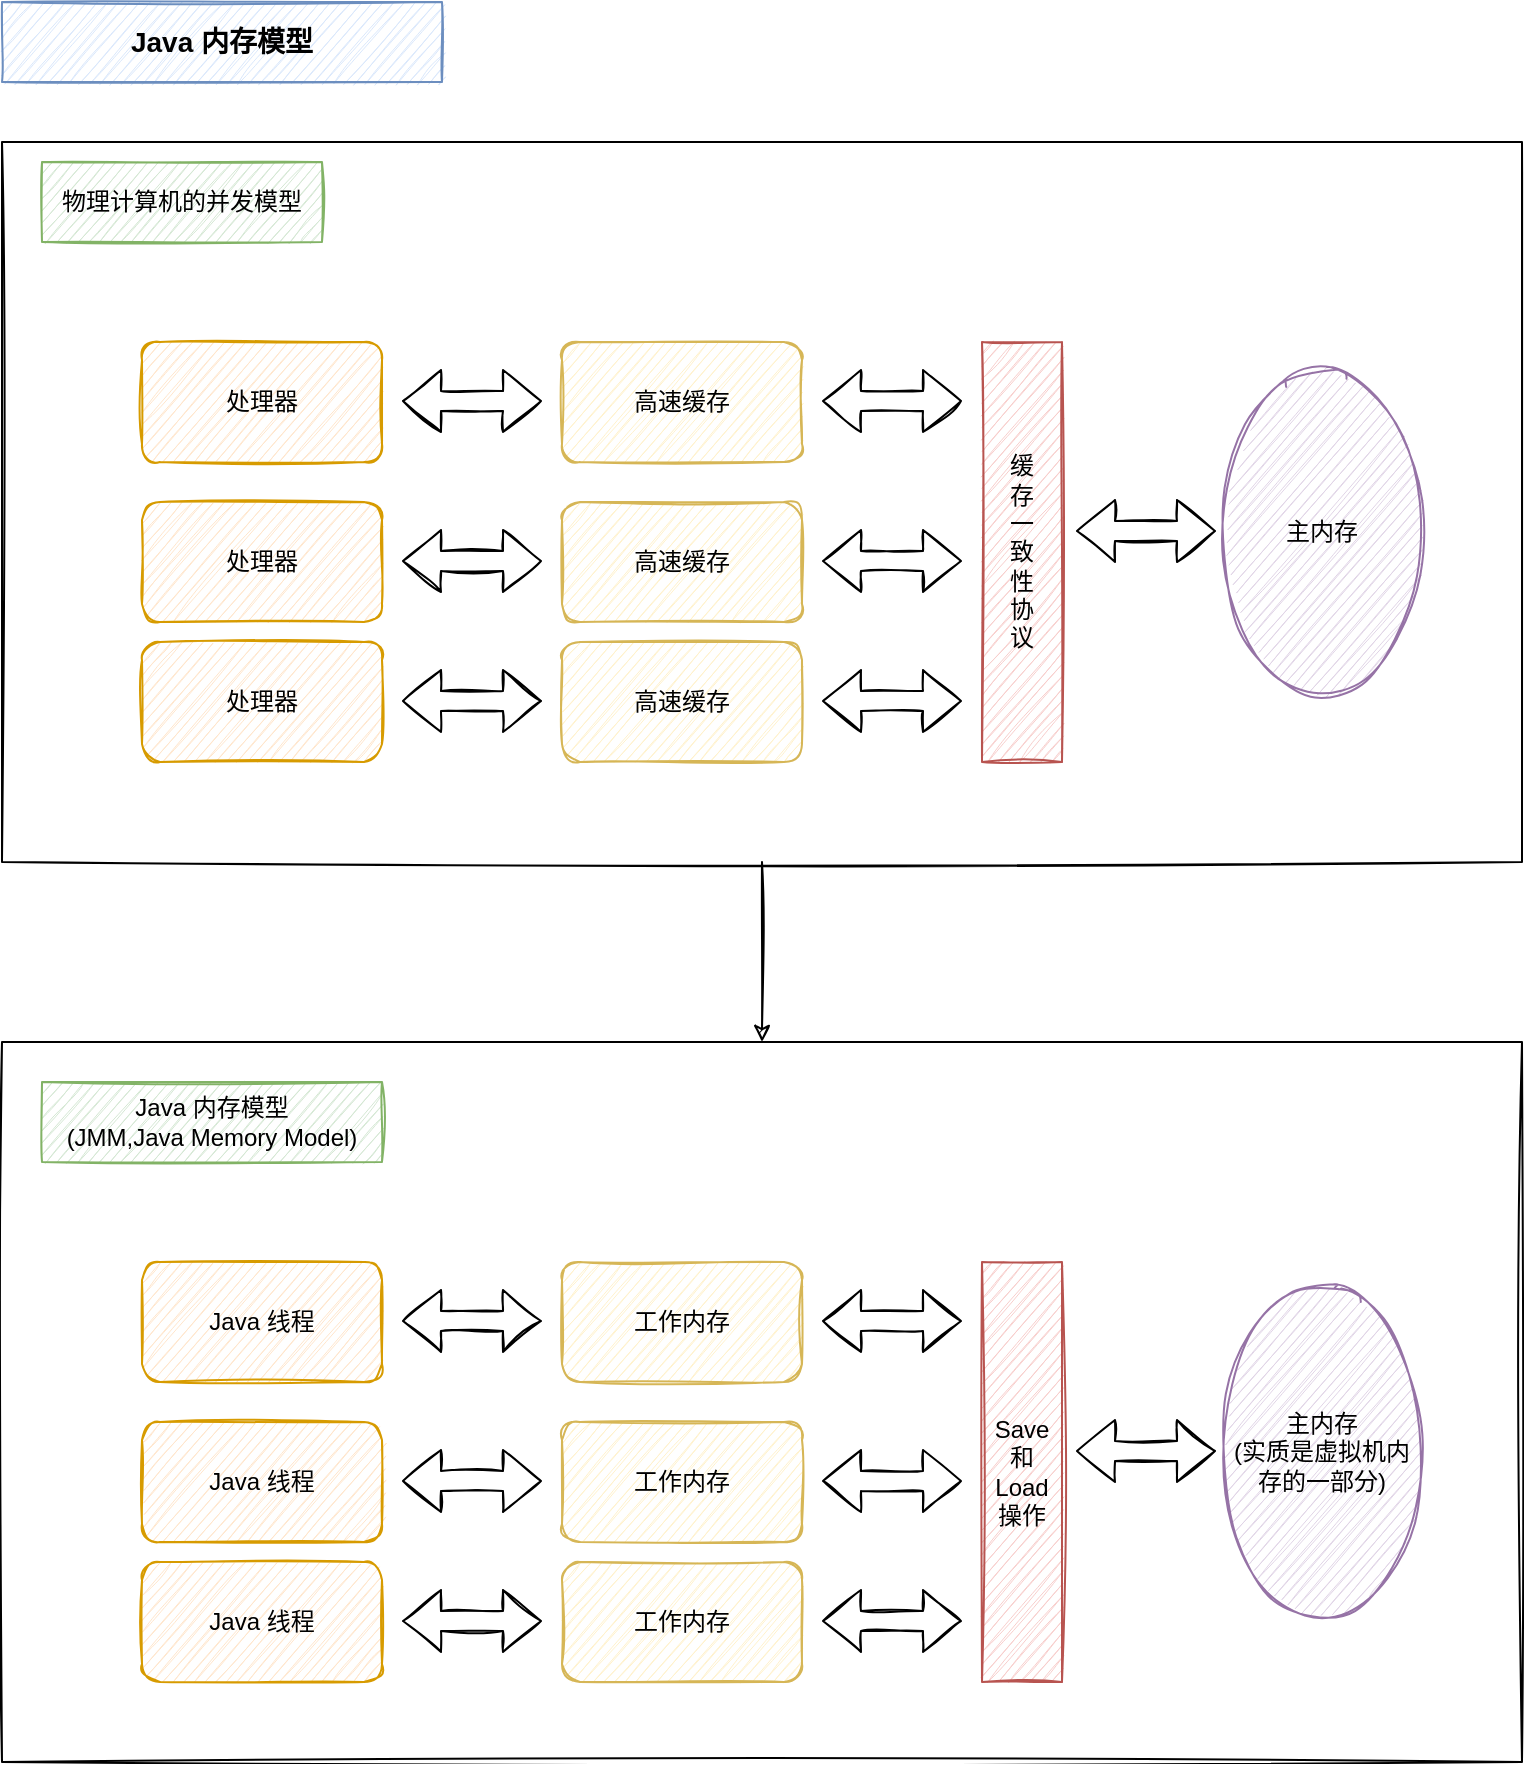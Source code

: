 <mxfile version="14.4.2" type="github">
  <diagram id="Z_6aMMrOGbZZ-wcmKmzK" name="Page-1">
    <mxGraphModel dx="868" dy="394" grid="1" gridSize="10" guides="1" tooltips="1" connect="1" arrows="1" fold="1" page="1" pageScale="1" pageWidth="827" pageHeight="1169" math="0" shadow="0">
      <root>
        <mxCell id="0" />
        <mxCell id="1" parent="0" />
        <mxCell id="CbdLgMKPL1blzFuqr_KG-42" value="" style="rounded=0;whiteSpace=wrap;html=1;shadow=0;sketch=1;fillColor=none;" vertex="1" parent="1">
          <mxGeometry x="30" y="80" width="760" height="360" as="geometry" />
        </mxCell>
        <mxCell id="CbdLgMKPL1blzFuqr_KG-43" value="" style="rounded=0;whiteSpace=wrap;html=1;shadow=0;sketch=1;fillColor=none;" vertex="1" parent="1">
          <mxGeometry x="30" y="530" width="760" height="360" as="geometry" />
        </mxCell>
        <mxCell id="CbdLgMKPL1blzFuqr_KG-1" value="&lt;font style=&quot;font-size: 14px&quot;&gt;&lt;b&gt;Java 内存模型&lt;/b&gt;&lt;/font&gt;" style="rounded=0;whiteSpace=wrap;html=1;fillColor=#dae8fc;strokeColor=#6c8ebf;sketch=1;" vertex="1" parent="1">
          <mxGeometry x="30" y="10" width="220" height="40" as="geometry" />
        </mxCell>
        <mxCell id="CbdLgMKPL1blzFuqr_KG-2" value="物理计算机的并发模型" style="rounded=0;whiteSpace=wrap;html=1;fillColor=#d5e8d4;strokeColor=#82b366;sketch=1;" vertex="1" parent="1">
          <mxGeometry x="50" y="90" width="140" height="40" as="geometry" />
        </mxCell>
        <mxCell id="CbdLgMKPL1blzFuqr_KG-3" value="处理器" style="rounded=1;whiteSpace=wrap;html=1;fillColor=#ffe6cc;strokeColor=#d79b00;sketch=1;" vertex="1" parent="1">
          <mxGeometry x="100" y="180" width="120" height="60" as="geometry" />
        </mxCell>
        <mxCell id="CbdLgMKPL1blzFuqr_KG-4" value="" style="shape=flexArrow;endArrow=classic;startArrow=classic;html=1;sketch=1;" edge="1" parent="1">
          <mxGeometry width="50" height="50" relative="1" as="geometry">
            <mxPoint x="230" y="209.5" as="sourcePoint" />
            <mxPoint x="300" y="209.5" as="targetPoint" />
          </mxGeometry>
        </mxCell>
        <mxCell id="CbdLgMKPL1blzFuqr_KG-5" value="高速缓存" style="rounded=1;whiteSpace=wrap;html=1;fillColor=#fff2cc;strokeColor=#d6b656;shadow=0;sketch=1;" vertex="1" parent="1">
          <mxGeometry x="310" y="180" width="120" height="60" as="geometry" />
        </mxCell>
        <mxCell id="CbdLgMKPL1blzFuqr_KG-6" value="" style="shape=flexArrow;endArrow=classic;startArrow=classic;html=1;sketch=1;" edge="1" parent="1">
          <mxGeometry width="50" height="50" relative="1" as="geometry">
            <mxPoint x="440" y="209.5" as="sourcePoint" />
            <mxPoint x="510" y="209.5" as="targetPoint" />
          </mxGeometry>
        </mxCell>
        <mxCell id="CbdLgMKPL1blzFuqr_KG-8" value="缓存一致性协议" style="rounded=0;verticalAlign=middle;fillColor=#f8cecc;strokeColor=#b85450;horizontal=1;sketch=1;html=1;whiteSpace=wrap;spacingLeft=10;spacingRight=10;" vertex="1" parent="1">
          <mxGeometry x="520" y="180" width="40" height="210" as="geometry" />
        </mxCell>
        <mxCell id="CbdLgMKPL1blzFuqr_KG-12" value="处理器" style="rounded=1;whiteSpace=wrap;html=1;fillColor=#ffe6cc;strokeColor=#d79b00;sketch=1;" vertex="1" parent="1">
          <mxGeometry x="100" y="260" width="120" height="60" as="geometry" />
        </mxCell>
        <mxCell id="CbdLgMKPL1blzFuqr_KG-13" value="" style="shape=flexArrow;endArrow=classic;startArrow=classic;html=1;sketch=1;" edge="1" parent="1">
          <mxGeometry width="50" height="50" relative="1" as="geometry">
            <mxPoint x="230" y="289.5" as="sourcePoint" />
            <mxPoint x="300" y="289.5" as="targetPoint" />
          </mxGeometry>
        </mxCell>
        <mxCell id="CbdLgMKPL1blzFuqr_KG-14" value="高速缓存" style="rounded=1;whiteSpace=wrap;html=1;fillColor=#fff2cc;strokeColor=#d6b656;sketch=1;" vertex="1" parent="1">
          <mxGeometry x="310" y="260" width="120" height="60" as="geometry" />
        </mxCell>
        <mxCell id="CbdLgMKPL1blzFuqr_KG-15" value="" style="shape=flexArrow;endArrow=classic;startArrow=classic;html=1;sketch=1;" edge="1" parent="1">
          <mxGeometry width="50" height="50" relative="1" as="geometry">
            <mxPoint x="440" y="289.5" as="sourcePoint" />
            <mxPoint x="510" y="289.5" as="targetPoint" />
          </mxGeometry>
        </mxCell>
        <mxCell id="CbdLgMKPL1blzFuqr_KG-16" value="处理器" style="rounded=1;whiteSpace=wrap;html=1;fillColor=#ffe6cc;strokeColor=#d79b00;sketch=1;" vertex="1" parent="1">
          <mxGeometry x="100" y="330" width="120" height="60" as="geometry" />
        </mxCell>
        <mxCell id="CbdLgMKPL1blzFuqr_KG-17" value="" style="shape=flexArrow;endArrow=classic;startArrow=classic;html=1;sketch=1;" edge="1" parent="1">
          <mxGeometry width="50" height="50" relative="1" as="geometry">
            <mxPoint x="230" y="359.5" as="sourcePoint" />
            <mxPoint x="300" y="359.5" as="targetPoint" />
          </mxGeometry>
        </mxCell>
        <mxCell id="CbdLgMKPL1blzFuqr_KG-18" value="高速缓存" style="rounded=1;whiteSpace=wrap;html=1;fillColor=#fff2cc;strokeColor=#d6b656;sketch=1;" vertex="1" parent="1">
          <mxGeometry x="310" y="330" width="120" height="60" as="geometry" />
        </mxCell>
        <mxCell id="CbdLgMKPL1blzFuqr_KG-19" value="" style="shape=flexArrow;endArrow=classic;startArrow=classic;html=1;sketch=1;" edge="1" parent="1">
          <mxGeometry width="50" height="50" relative="1" as="geometry">
            <mxPoint x="440" y="359.5" as="sourcePoint" />
            <mxPoint x="510" y="359.5" as="targetPoint" />
          </mxGeometry>
        </mxCell>
        <mxCell id="CbdLgMKPL1blzFuqr_KG-20" value="主内存" style="ellipse;whiteSpace=wrap;html=1;rounded=1;sketch=1;strokeColor=#9673a6;fillColor=#e1d5e7;shadow=0;spacingLeft=0;spacingRight=0;spacingTop=0;spacing=2;verticalAlign=middle;horizontal=1;labelBorderColor=none;treeFolding=0;treeMoving=0;dropTarget=0;autosize=0;noLabel=0;portConstraintRotation=0;snapToPoint=0;fixDash=0;" vertex="1" parent="1">
          <mxGeometry x="640" y="190" width="100" height="170" as="geometry" />
        </mxCell>
        <mxCell id="CbdLgMKPL1blzFuqr_KG-21" value="" style="shape=flexArrow;endArrow=classic;startArrow=classic;html=1;sketch=1;" edge="1" parent="1">
          <mxGeometry width="50" height="50" relative="1" as="geometry">
            <mxPoint x="567" y="274.5" as="sourcePoint" />
            <mxPoint x="637" y="274.5" as="targetPoint" />
          </mxGeometry>
        </mxCell>
        <mxCell id="CbdLgMKPL1blzFuqr_KG-23" value="Java 内存模型&lt;br&gt;(JMM,Java Memory Model)" style="rounded=0;whiteSpace=wrap;html=1;fillColor=#d5e8d4;strokeColor=#82b366;sketch=1;" vertex="1" parent="1">
          <mxGeometry x="50" y="550" width="170" height="40" as="geometry" />
        </mxCell>
        <mxCell id="CbdLgMKPL1blzFuqr_KG-24" value="Java 线程" style="rounded=1;whiteSpace=wrap;html=1;fillColor=#ffe6cc;strokeColor=#d79b00;sketch=1;" vertex="1" parent="1">
          <mxGeometry x="100" y="640" width="120" height="60" as="geometry" />
        </mxCell>
        <mxCell id="CbdLgMKPL1blzFuqr_KG-25" value="" style="shape=flexArrow;endArrow=classic;startArrow=classic;html=1;sketch=1;" edge="1" parent="1">
          <mxGeometry width="50" height="50" relative="1" as="geometry">
            <mxPoint x="230" y="669.5" as="sourcePoint" />
            <mxPoint x="300" y="669.5" as="targetPoint" />
          </mxGeometry>
        </mxCell>
        <mxCell id="CbdLgMKPL1blzFuqr_KG-26" value="工作内存" style="rounded=1;whiteSpace=wrap;html=1;shadow=0;sketch=1;fillColor=#fff2cc;strokeColor=#d6b656;" vertex="1" parent="1">
          <mxGeometry x="310" y="640" width="120" height="60" as="geometry" />
        </mxCell>
        <mxCell id="CbdLgMKPL1blzFuqr_KG-27" value="" style="shape=flexArrow;endArrow=classic;startArrow=classic;html=1;sketch=1;" edge="1" parent="1">
          <mxGeometry width="50" height="50" relative="1" as="geometry">
            <mxPoint x="440" y="669.5" as="sourcePoint" />
            <mxPoint x="510" y="669.5" as="targetPoint" />
          </mxGeometry>
        </mxCell>
        <mxCell id="CbdLgMKPL1blzFuqr_KG-28" value="Save和Load&lt;br&gt;操作" style="rounded=0;verticalAlign=middle;horizontal=1;sketch=1;html=1;whiteSpace=wrap;spacingLeft=10;spacingRight=10;fillColor=#f8cecc;strokeColor=#b85450;" vertex="1" parent="1">
          <mxGeometry x="520" y="640" width="40" height="210" as="geometry" />
        </mxCell>
        <mxCell id="CbdLgMKPL1blzFuqr_KG-29" value="Java 线程" style="rounded=1;whiteSpace=wrap;html=1;fillColor=#ffe6cc;strokeColor=#d79b00;sketch=1;" vertex="1" parent="1">
          <mxGeometry x="100" y="720" width="120" height="60" as="geometry" />
        </mxCell>
        <mxCell id="CbdLgMKPL1blzFuqr_KG-30" value="" style="shape=flexArrow;endArrow=classic;startArrow=classic;html=1;sketch=1;" edge="1" parent="1">
          <mxGeometry width="50" height="50" relative="1" as="geometry">
            <mxPoint x="230" y="749.5" as="sourcePoint" />
            <mxPoint x="300" y="749.5" as="targetPoint" />
          </mxGeometry>
        </mxCell>
        <mxCell id="CbdLgMKPL1blzFuqr_KG-31" value="工作内存" style="rounded=1;whiteSpace=wrap;html=1;fillColor=#fff2cc;strokeColor=#d6b656;sketch=1;" vertex="1" parent="1">
          <mxGeometry x="310" y="720" width="120" height="60" as="geometry" />
        </mxCell>
        <mxCell id="CbdLgMKPL1blzFuqr_KG-32" value="" style="shape=flexArrow;endArrow=classic;startArrow=classic;html=1;sketch=1;" edge="1" parent="1">
          <mxGeometry width="50" height="50" relative="1" as="geometry">
            <mxPoint x="440" y="749.5" as="sourcePoint" />
            <mxPoint x="510" y="749.5" as="targetPoint" />
          </mxGeometry>
        </mxCell>
        <mxCell id="CbdLgMKPL1blzFuqr_KG-33" value="Java 线程" style="rounded=1;whiteSpace=wrap;html=1;fillColor=#ffe6cc;strokeColor=#d79b00;sketch=1;" vertex="1" parent="1">
          <mxGeometry x="100" y="790" width="120" height="60" as="geometry" />
        </mxCell>
        <mxCell id="CbdLgMKPL1blzFuqr_KG-34" value="" style="shape=flexArrow;endArrow=classic;startArrow=classic;html=1;sketch=1;" edge="1" parent="1">
          <mxGeometry width="50" height="50" relative="1" as="geometry">
            <mxPoint x="230" y="819.5" as="sourcePoint" />
            <mxPoint x="300" y="819.5" as="targetPoint" />
          </mxGeometry>
        </mxCell>
        <mxCell id="CbdLgMKPL1blzFuqr_KG-35" value="工作内存" style="rounded=1;whiteSpace=wrap;html=1;fillColor=#fff2cc;strokeColor=#d6b656;sketch=1;" vertex="1" parent="1">
          <mxGeometry x="310" y="790" width="120" height="60" as="geometry" />
        </mxCell>
        <mxCell id="CbdLgMKPL1blzFuqr_KG-36" value="" style="shape=flexArrow;endArrow=classic;startArrow=classic;html=1;sketch=1;" edge="1" parent="1">
          <mxGeometry width="50" height="50" relative="1" as="geometry">
            <mxPoint x="440" y="819.5" as="sourcePoint" />
            <mxPoint x="510" y="819.5" as="targetPoint" />
          </mxGeometry>
        </mxCell>
        <mxCell id="CbdLgMKPL1blzFuqr_KG-37" value="主内存&lt;br&gt;(实质是虚拟机内存的一部分)" style="ellipse;whiteSpace=wrap;html=1;rounded=1;sketch=1;strokeColor=#9673a6;fillColor=#e1d5e7;shadow=0;spacingLeft=0;spacingRight=0;spacingTop=0;spacing=2;verticalAlign=middle;horizontal=1;labelBorderColor=none;treeFolding=0;treeMoving=0;dropTarget=0;autosize=0;noLabel=0;portConstraintRotation=0;snapToPoint=0;fixDash=0;" vertex="1" parent="1">
          <mxGeometry x="640" y="650" width="100" height="170" as="geometry" />
        </mxCell>
        <mxCell id="CbdLgMKPL1blzFuqr_KG-38" value="" style="shape=flexArrow;endArrow=classic;startArrow=classic;html=1;sketch=1;" edge="1" parent="1">
          <mxGeometry width="50" height="50" relative="1" as="geometry">
            <mxPoint x="567" y="734.5" as="sourcePoint" />
            <mxPoint x="637" y="734.5" as="targetPoint" />
          </mxGeometry>
        </mxCell>
        <mxCell id="CbdLgMKPL1blzFuqr_KG-44" style="edgeStyle=orthogonalEdgeStyle;rounded=0;sketch=1;orthogonalLoop=1;jettySize=auto;html=1;entryX=0.5;entryY=0;entryDx=0;entryDy=0;" edge="1" parent="1" source="CbdLgMKPL1blzFuqr_KG-42" target="CbdLgMKPL1blzFuqr_KG-43">
          <mxGeometry relative="1" as="geometry" />
        </mxCell>
      </root>
    </mxGraphModel>
  </diagram>
</mxfile>
